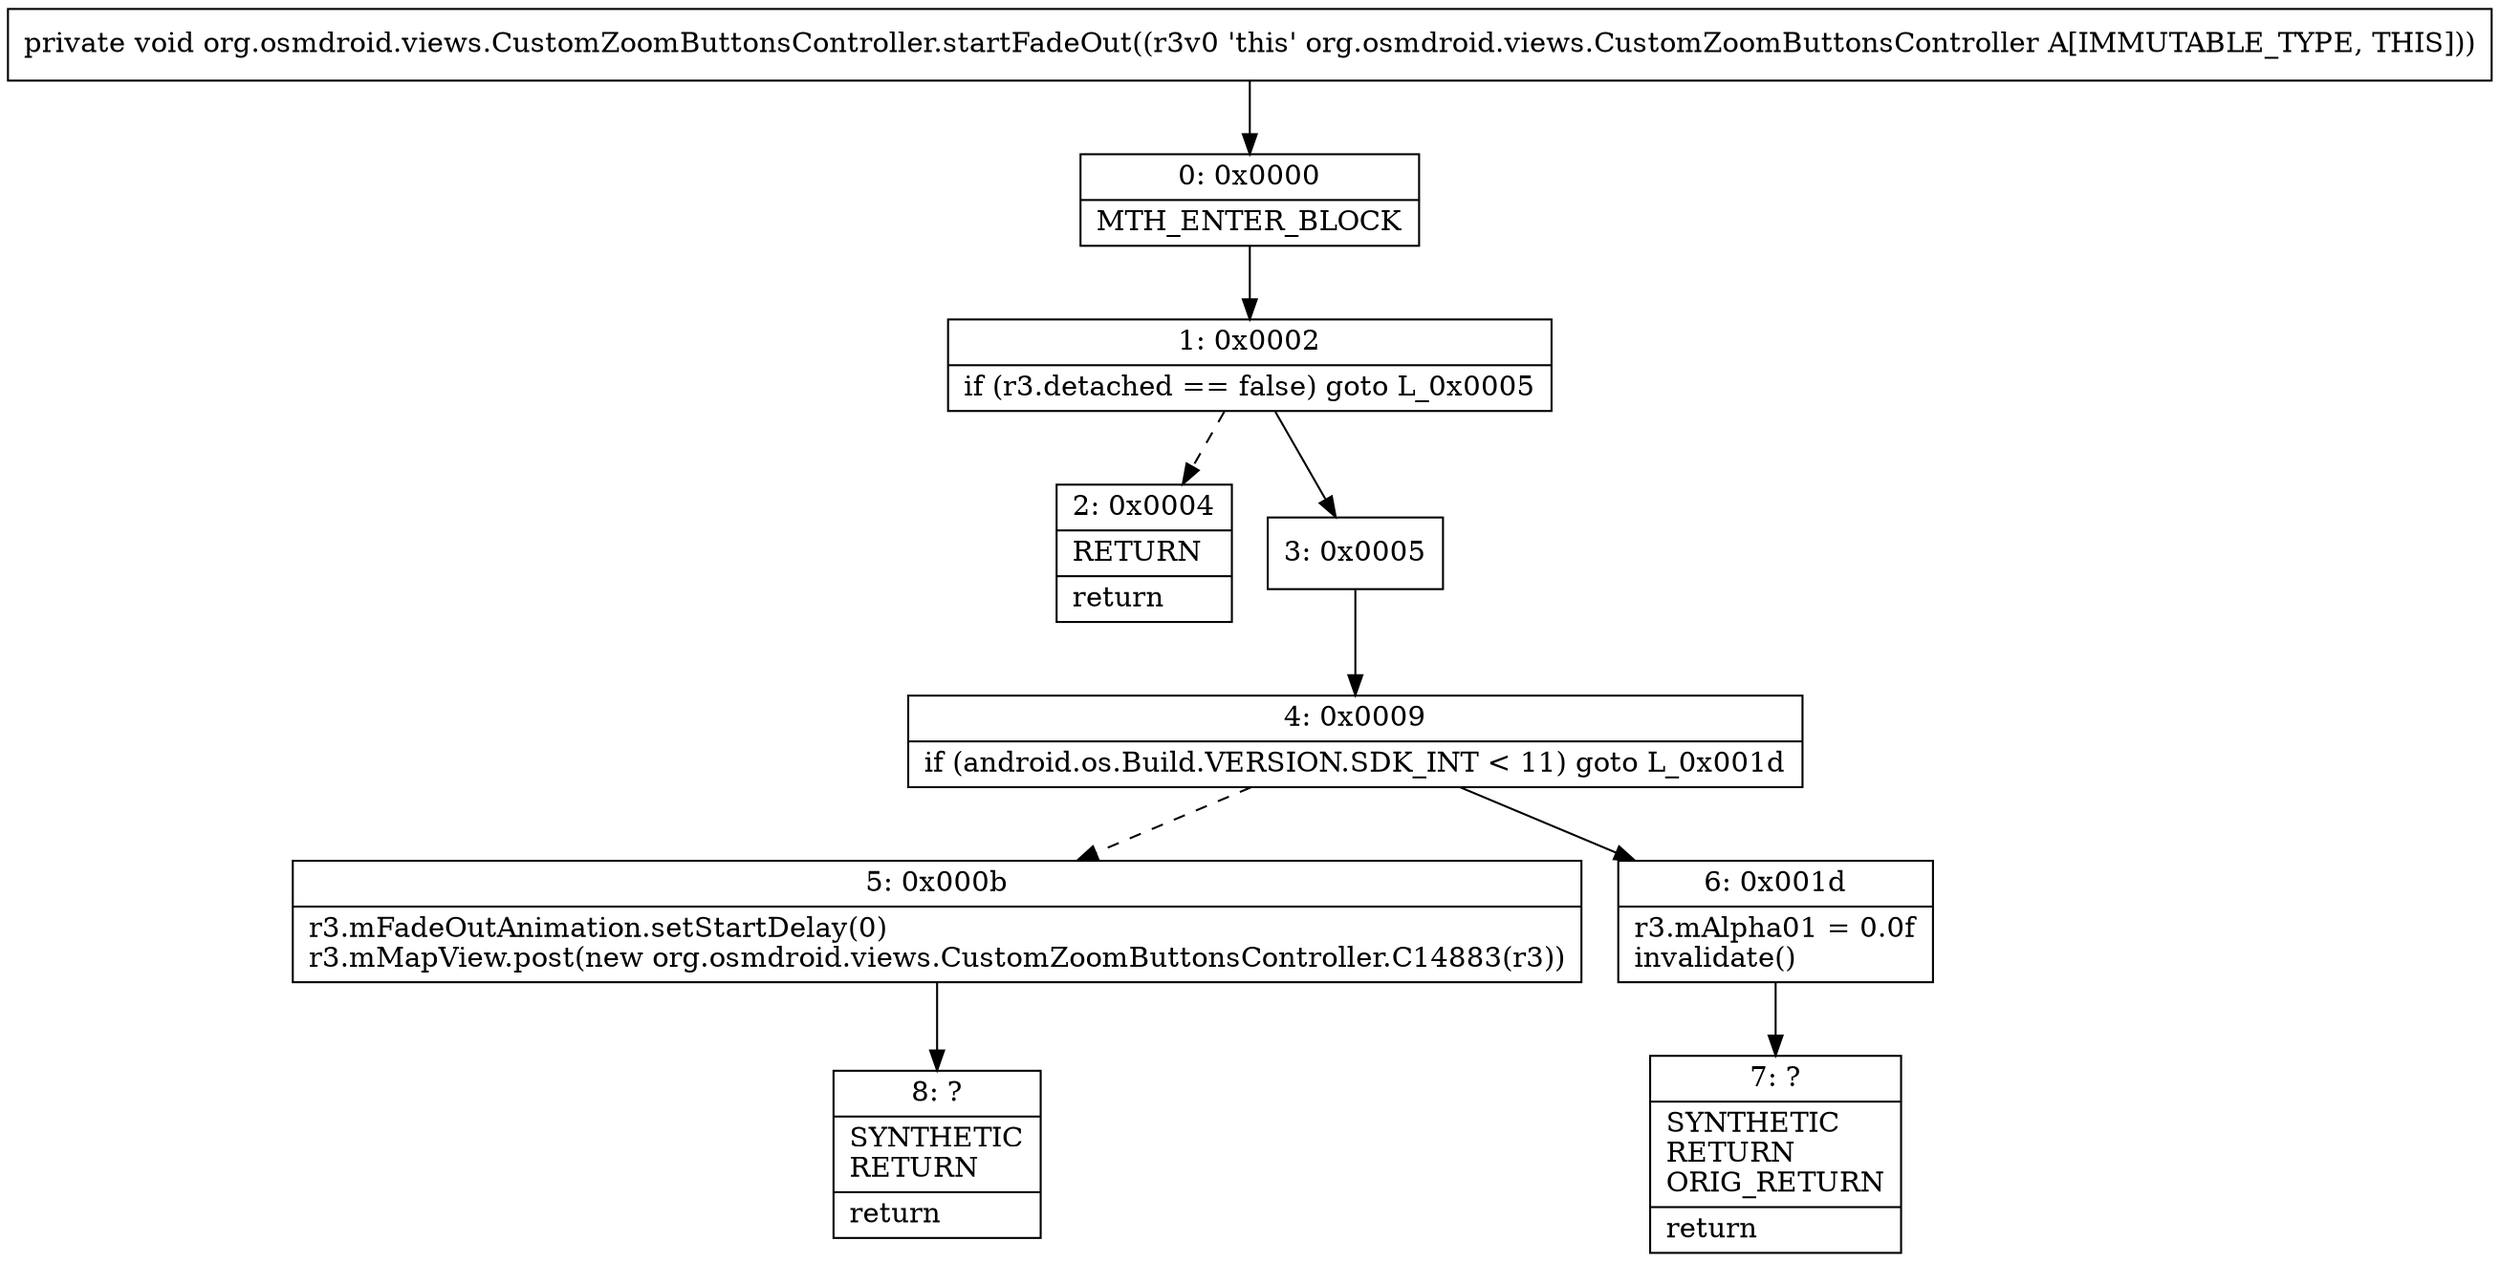 digraph "CFG fororg.osmdroid.views.CustomZoomButtonsController.startFadeOut()V" {
Node_0 [shape=record,label="{0\:\ 0x0000|MTH_ENTER_BLOCK\l}"];
Node_1 [shape=record,label="{1\:\ 0x0002|if (r3.detached == false) goto L_0x0005\l}"];
Node_2 [shape=record,label="{2\:\ 0x0004|RETURN\l|return\l}"];
Node_3 [shape=record,label="{3\:\ 0x0005}"];
Node_4 [shape=record,label="{4\:\ 0x0009|if (android.os.Build.VERSION.SDK_INT \< 11) goto L_0x001d\l}"];
Node_5 [shape=record,label="{5\:\ 0x000b|r3.mFadeOutAnimation.setStartDelay(0)\lr3.mMapView.post(new org.osmdroid.views.CustomZoomButtonsController.C14883(r3))\l}"];
Node_6 [shape=record,label="{6\:\ 0x001d|r3.mAlpha01 = 0.0f\linvalidate()\l}"];
Node_7 [shape=record,label="{7\:\ ?|SYNTHETIC\lRETURN\lORIG_RETURN\l|return\l}"];
Node_8 [shape=record,label="{8\:\ ?|SYNTHETIC\lRETURN\l|return\l}"];
MethodNode[shape=record,label="{private void org.osmdroid.views.CustomZoomButtonsController.startFadeOut((r3v0 'this' org.osmdroid.views.CustomZoomButtonsController A[IMMUTABLE_TYPE, THIS])) }"];
MethodNode -> Node_0;
Node_0 -> Node_1;
Node_1 -> Node_2[style=dashed];
Node_1 -> Node_3;
Node_3 -> Node_4;
Node_4 -> Node_5[style=dashed];
Node_4 -> Node_6;
Node_5 -> Node_8;
Node_6 -> Node_7;
}

